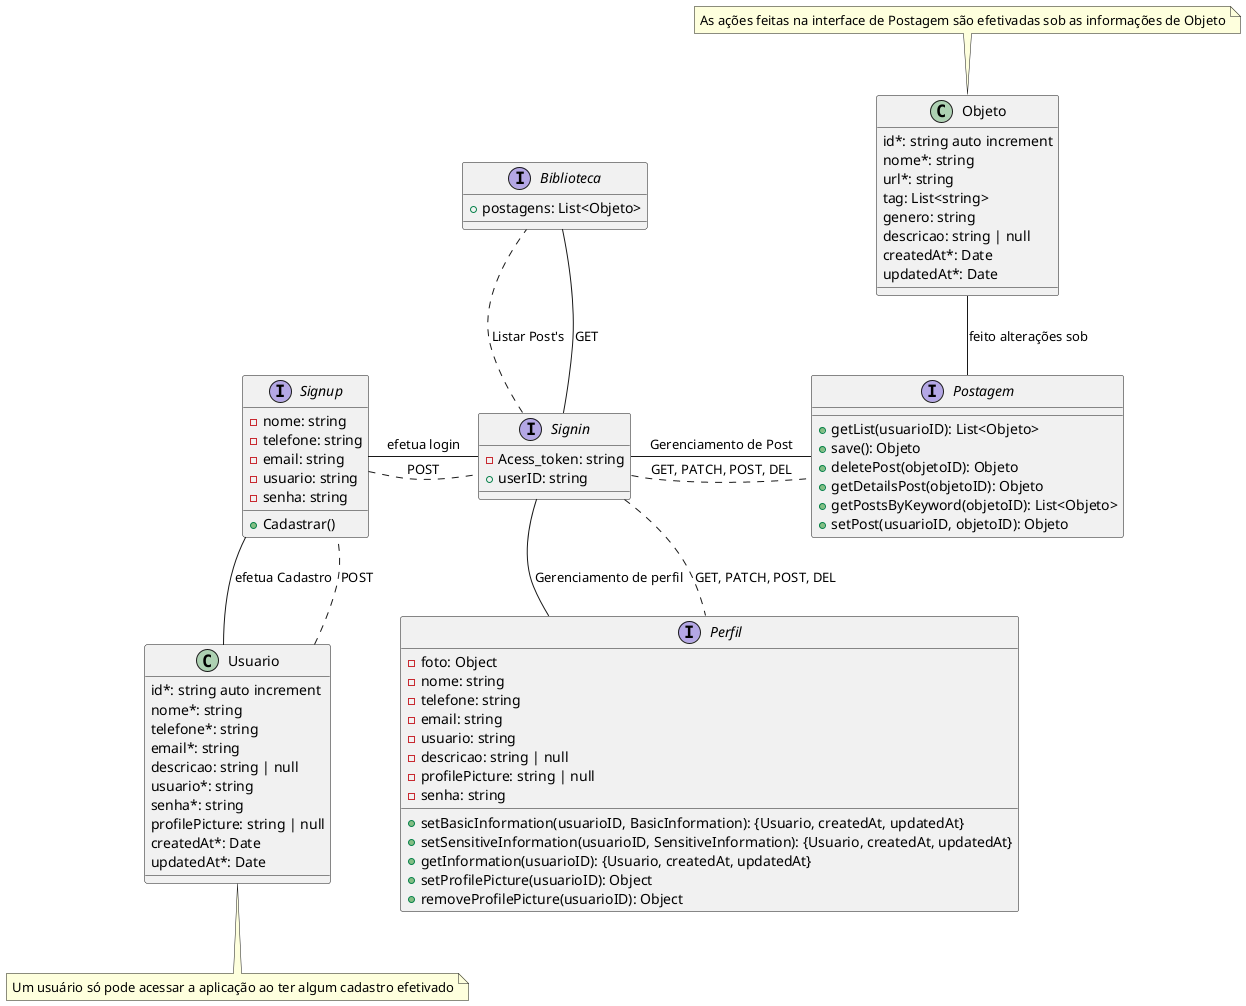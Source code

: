 @startuml
note "Um usuário só pode acessar a aplicação ao ter algum cadastro efetivado" as detalheUsuario
note "As ações feitas na interface de Postagem são efetivadas sob as informações de Objeto" as detalhePOST


class Usuario{
    id*: string auto increment
    nome*: string
    telefone*: string
    email*: string
    descricao: string | null
    usuario*: string
    senha*: string
    profilePicture: string | null
    createdAt*: Date
    updatedAt*: Date
}

class Objeto{
    id*: string auto increment
    nome*: string
    url*: string
    tag: List<string>
    genero: string
    descricao: string | null
    createdAt*: Date
    updatedAt*: Date
}


interface Signin{
    -Acess_token: string
    +userID: string
}

interface Signup{
    -nome: string
    -telefone: string
    -email: string
    -usuario: string
    -senha: string
    +Cadastrar()
}

interface Perfil{
    -foto: Object
    -nome: string
    -telefone: string
    -email: string
    -usuario: string
    -descricao: string | null
    -profilePicture: string | null
    -senha: string
    +setBasicInformation(usuarioID, BasicInformation): {Usuario, createdAt, updatedAt}
    +setSensitiveInformation(usuarioID, SensitiveInformation): {Usuario, createdAt, updatedAt}
    +getInformation(usuarioID): {Usuario, createdAt, updatedAt}
    +setProfilePicture(usuarioID): Object
    +removeProfilePicture(usuarioID): Object
}

interface Biblioteca{
    +postagens: List<Objeto>
}

interface Postagem{
    +getList(usuarioID): List<Objeto>
    +save(): Objeto
    +deletePost(objetoID): Objeto
    +getDetailsPost(objetoID): Objeto
    +getPostsByKeyword(objetoID): List<Objeto>
    +setPost(usuarioID, objetoID): Objeto
}

detalheUsuario .up- Usuario
detalhePOST .down- Objeto
Usuario -up- Signup : efetua Cadastro
Usuario .- Signup : POST
Signup -right- Signin : efetua login
Signup .- Signin : POST
Signin -down- Perfil : Gerenciamento de perfil
Signin .- Perfil : GET, PATCH, POST, DEL
Signin -up- Biblioteca : GET
Signin .- Biblioteca : Listar Post's
Signin -right- Postagem : Gerenciamento de Post
Signin .- Postagem : GET, PATCH, POST, DEL
Objeto -- Postagem : feito alterações sob

@enduml
